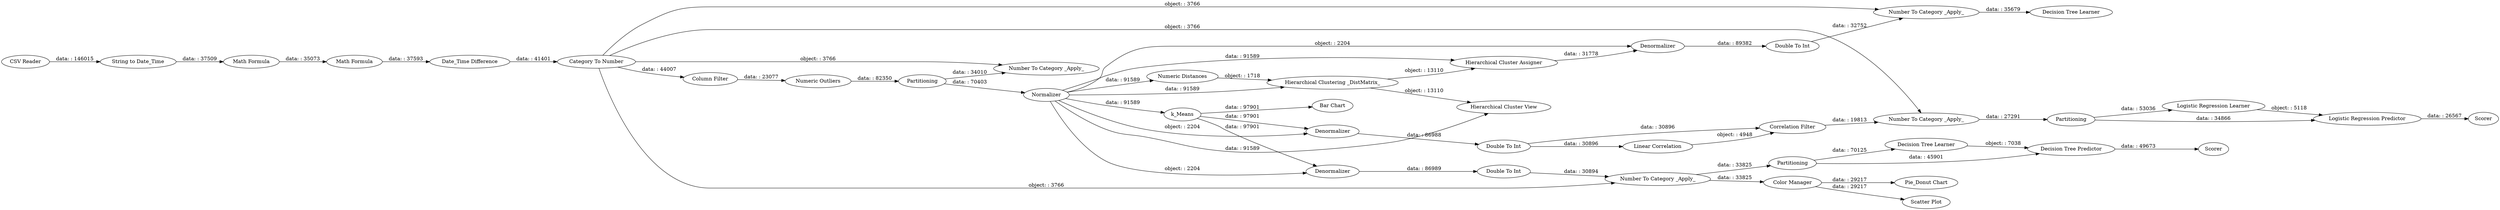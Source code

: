 digraph {
	"8893196756129545712_22" [label="Number To Category _Apply_"]
	"8893196756129545712_21" [label=Denormalizer]
	"8893196756129545712_38" [label="Color Manager"]
	"8893196756129545712_14" [label="Hierarchical Clustering _DistMatrix_"]
	"8893196756129545712_9" [label="Numeric Outliers"]
	"8893196756129545712_36" [label=Scorer]
	"8893196756129545712_30" [label="Linear Correlation"]
	"8893196756129545712_39" [label="Scatter Plot"]
	"8893196756129545712_4" [label="Math Formula"]
	"8893196756129545712_1" [label="CSV Reader"]
	"8893196756129545712_7" [label="Column Filter"]
	"8893196756129545712_33" [label="Number To Category _Apply_"]
	"8893196756129545712_17" [label=k_Means]
	"8893196756129545712_10" [label=Partitioning]
	"8893196756129545712_6" [label="Date_Time Difference"]
	"8893196756129545712_25" [label="Double To Int"]
	"8893196756129545712_43" [label="Pie_Donut Chart"]
	"8893196756129545712_28" [label="Double To Int"]
	"8893196756129545712_20" [label=Denormalizer]
	"8893196756129545712_24" [label="Double To Int"]
	"8893196756129545712_3" [label="Math Formula"]
	"8893196756129545712_40" [label=Partitioning]
	"8893196756129545712_8" [label="Category To Number"]
	"8893196756129545712_19" [label="Decision Tree Learner"]
	"8893196756129545712_42" [label=Scorer]
	"8893196756129545712_26" [label="Logistic Regression Learner"]
	"8893196756129545712_11" [label=Normalizer]
	"8893196756129545712_2" [label="String to Date_Time"]
	"8893196756129545712_41" [label=Partitioning]
	"8893196756129545712_23" [label="Number To Category _Apply_"]
	"8893196756129545712_32" [label="Decision Tree Predictor"]
	"8893196756129545712_29" [label=Denormalizer]
	"8893196756129545712_37" [label="Bar Chart"]
	"8893196756129545712_13" [label="Numeric Distances"]
	"8893196756129545712_27" [label="Number To Category _Apply_"]
	"8893196756129545712_34" [label="Logistic Regression Predictor"]
	"8893196756129545712_18" [label="Decision Tree Learner"]
	"8893196756129545712_31" [label="Correlation Filter"]
	"8893196756129545712_15" [label="Hierarchical Cluster View"]
	"8893196756129545712_16" [label="Hierarchical Cluster Assigner"]
	"8893196756129545712_20" -> "8893196756129545712_25" [label="data: : 89382"]
	"8893196756129545712_10" -> "8893196756129545712_33" [label="data: : 34010"]
	"8893196756129545712_38" -> "8893196756129545712_39" [label="data: : 29217"]
	"8893196756129545712_11" -> "8893196756129545712_21" [label="object: : 2204"]
	"8893196756129545712_11" -> "8893196756129545712_20" [label="object: : 2204"]
	"8893196756129545712_28" -> "8893196756129545712_30" [label="data: : 30896"]
	"8893196756129545712_17" -> "8893196756129545712_21" [label="data: : 97901"]
	"8893196756129545712_34" -> "8893196756129545712_42" [label="data: : 26567"]
	"8893196756129545712_14" -> "8893196756129545712_15" [label="object: : 13110"]
	"8893196756129545712_26" -> "8893196756129545712_34" [label="object: : 5118"]
	"8893196756129545712_29" -> "8893196756129545712_28" [label="data: : 86988"]
	"8893196756129545712_41" -> "8893196756129545712_34" [label="data: : 34866"]
	"8893196756129545712_10" -> "8893196756129545712_11" [label="data: : 70403"]
	"8893196756129545712_11" -> "8893196756129545712_17" [label="data: : 91589"]
	"8893196756129545712_21" -> "8893196756129545712_24" [label="data: : 86989"]
	"8893196756129545712_14" -> "8893196756129545712_16" [label="object: : 13110"]
	"8893196756129545712_11" -> "8893196756129545712_29" [label="object: : 2204"]
	"8893196756129545712_27" -> "8893196756129545712_41" [label="data: : 27291"]
	"8893196756129545712_28" -> "8893196756129545712_31" [label="data: : 30896"]
	"8893196756129545712_17" -> "8893196756129545712_29" [label="data: : 97901"]
	"8893196756129545712_23" -> "8893196756129545712_40" [label="data: : 33825"]
	"8893196756129545712_32" -> "8893196756129545712_36" [label="data: : 49673"]
	"8893196756129545712_40" -> "8893196756129545712_19" [label="data: : 70125"]
	"8893196756129545712_22" -> "8893196756129545712_18" [label="data: : 35679"]
	"8893196756129545712_3" -> "8893196756129545712_4" [label="data: : 35073"]
	"8893196756129545712_16" -> "8893196756129545712_20" [label="data: : 31778"]
	"8893196756129545712_8" -> "8893196756129545712_33" [label="object: : 3766"]
	"8893196756129545712_40" -> "8893196756129545712_32" [label="data: : 45901"]
	"8893196756129545712_1" -> "8893196756129545712_2" [label="data: : 146015"]
	"8893196756129545712_23" -> "8893196756129545712_38" [label="data: : 33825"]
	"8893196756129545712_8" -> "8893196756129545712_27" [label="object: : 3766"]
	"8893196756129545712_13" -> "8893196756129545712_14" [label="object: : 1718"]
	"8893196756129545712_11" -> "8893196756129545712_13" [label="data: : 91589"]
	"8893196756129545712_8" -> "8893196756129545712_22" [label="object: : 3766"]
	"8893196756129545712_31" -> "8893196756129545712_27" [label="data: : 19813"]
	"8893196756129545712_41" -> "8893196756129545712_26" [label="data: : 53036"]
	"8893196756129545712_11" -> "8893196756129545712_15" [label="data: : 91589"]
	"8893196756129545712_4" -> "8893196756129545712_6" [label="data: : 37593"]
	"8893196756129545712_11" -> "8893196756129545712_16" [label="data: : 91589"]
	"8893196756129545712_17" -> "8893196756129545712_37" [label="data: : 97901"]
	"8893196756129545712_8" -> "8893196756129545712_23" [label="object: : 3766"]
	"8893196756129545712_24" -> "8893196756129545712_23" [label="data: : 30894"]
	"8893196756129545712_8" -> "8893196756129545712_7" [label="data: : 44007"]
	"8893196756129545712_9" -> "8893196756129545712_10" [label="data: : 82350"]
	"8893196756129545712_6" -> "8893196756129545712_8" [label="data: : 41401"]
	"8893196756129545712_11" -> "8893196756129545712_14" [label="data: : 91589"]
	"8893196756129545712_30" -> "8893196756129545712_31" [label="object: : 4948"]
	"8893196756129545712_38" -> "8893196756129545712_43" [label="data: : 29217"]
	"8893196756129545712_25" -> "8893196756129545712_22" [label="data: : 32752"]
	"8893196756129545712_7" -> "8893196756129545712_9" [label="data: : 23077"]
	"8893196756129545712_2" -> "8893196756129545712_3" [label="data: : 37509"]
	"8893196756129545712_19" -> "8893196756129545712_32" [label="object: : 7038"]
	rankdir=LR
}
